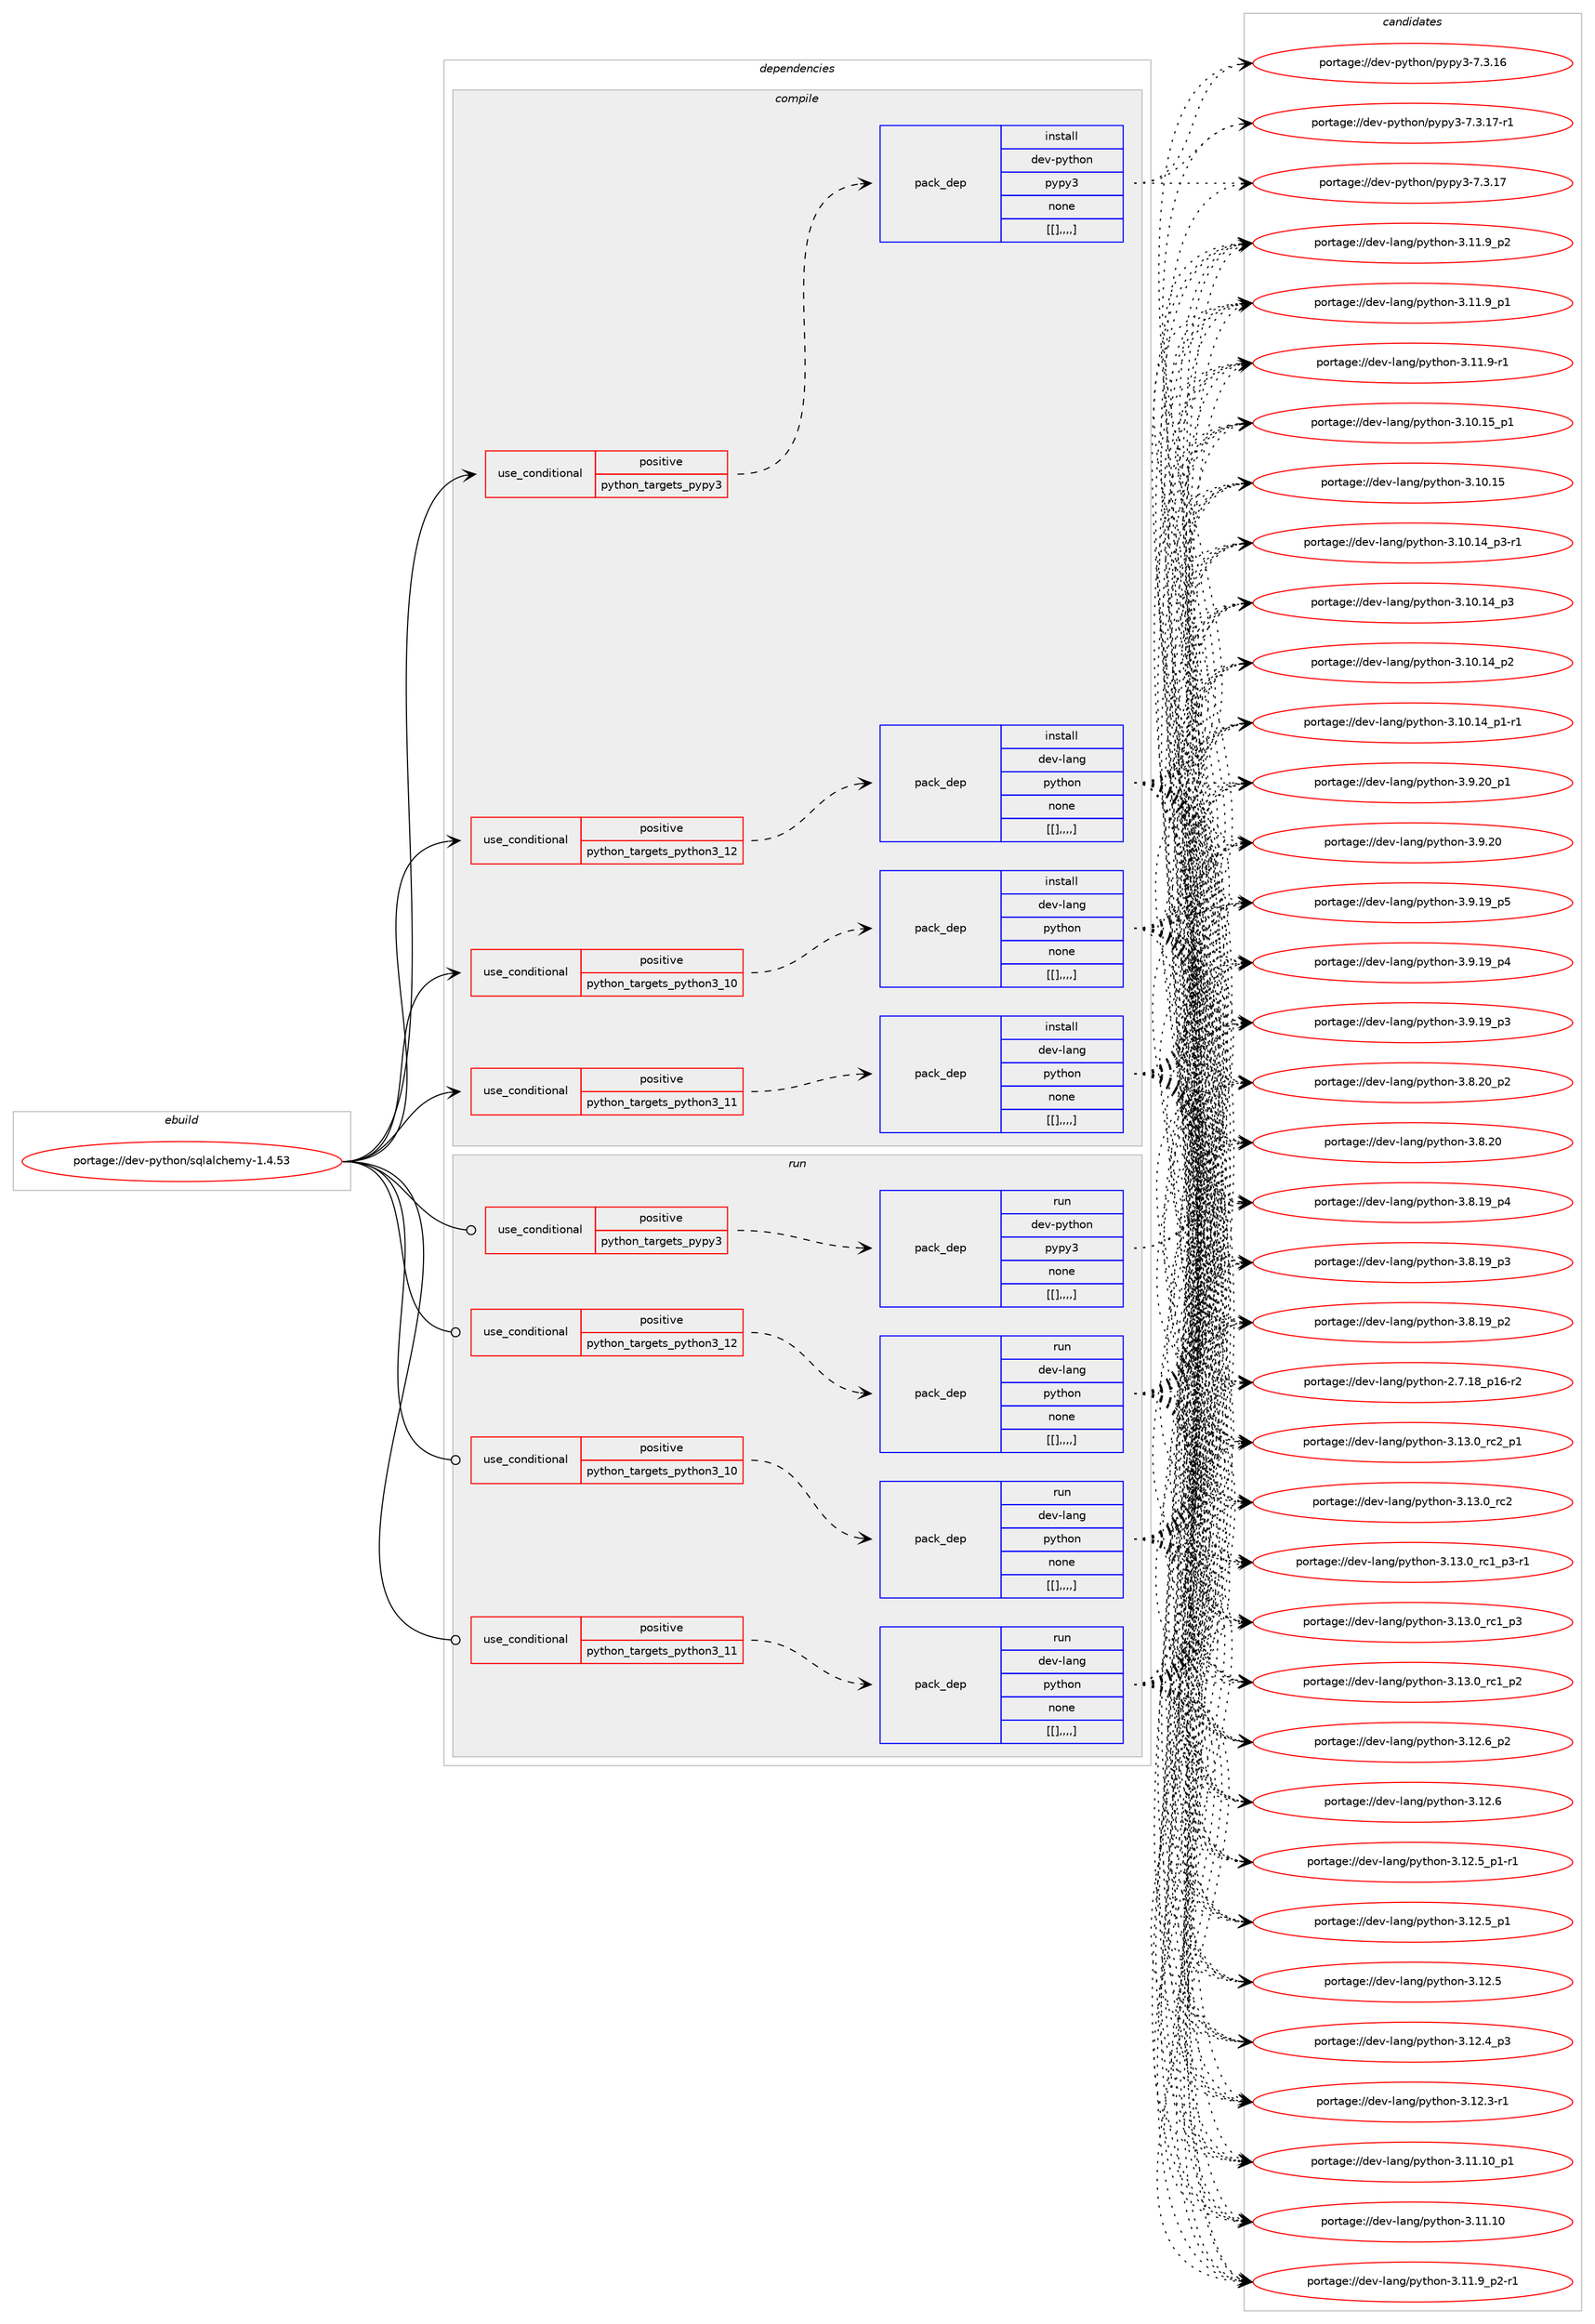 digraph prolog {

# *************
# Graph options
# *************

newrank=true;
concentrate=true;
compound=true;
graph [rankdir=LR,fontname=Helvetica,fontsize=10,ranksep=1.5];#, ranksep=2.5, nodesep=0.2];
edge  [arrowhead=vee];
node  [fontname=Helvetica,fontsize=10];

# **********
# The ebuild
# **********

subgraph cluster_leftcol {
color=gray;
label=<<i>ebuild</i>>;
id [label="portage://dev-python/sqlalchemy-1.4.53", color=red, width=4, href="../dev-python/sqlalchemy-1.4.53.svg"];
}

# ****************
# The dependencies
# ****************

subgraph cluster_midcol {
color=gray;
label=<<i>dependencies</i>>;
subgraph cluster_compile {
fillcolor="#eeeeee";
style=filled;
label=<<i>compile</i>>;
subgraph cond41775 {
dependency167919 [label=<<TABLE BORDER="0" CELLBORDER="1" CELLSPACING="0" CELLPADDING="4"><TR><TD ROWSPAN="3" CELLPADDING="10">use_conditional</TD></TR><TR><TD>positive</TD></TR><TR><TD>python_targets_pypy3</TD></TR></TABLE>>, shape=none, color=red];
subgraph pack124886 {
dependency167920 [label=<<TABLE BORDER="0" CELLBORDER="1" CELLSPACING="0" CELLPADDING="4" WIDTH="220"><TR><TD ROWSPAN="6" CELLPADDING="30">pack_dep</TD></TR><TR><TD WIDTH="110">install</TD></TR><TR><TD>dev-python</TD></TR><TR><TD>pypy3</TD></TR><TR><TD>none</TD></TR><TR><TD>[[],,,,]</TD></TR></TABLE>>, shape=none, color=blue];
}
dependency167919:e -> dependency167920:w [weight=20,style="dashed",arrowhead="vee"];
}
id:e -> dependency167919:w [weight=20,style="solid",arrowhead="vee"];
subgraph cond41776 {
dependency167921 [label=<<TABLE BORDER="0" CELLBORDER="1" CELLSPACING="0" CELLPADDING="4"><TR><TD ROWSPAN="3" CELLPADDING="10">use_conditional</TD></TR><TR><TD>positive</TD></TR><TR><TD>python_targets_python3_10</TD></TR></TABLE>>, shape=none, color=red];
subgraph pack124887 {
dependency167922 [label=<<TABLE BORDER="0" CELLBORDER="1" CELLSPACING="0" CELLPADDING="4" WIDTH="220"><TR><TD ROWSPAN="6" CELLPADDING="30">pack_dep</TD></TR><TR><TD WIDTH="110">install</TD></TR><TR><TD>dev-lang</TD></TR><TR><TD>python</TD></TR><TR><TD>none</TD></TR><TR><TD>[[],,,,]</TD></TR></TABLE>>, shape=none, color=blue];
}
dependency167921:e -> dependency167922:w [weight=20,style="dashed",arrowhead="vee"];
}
id:e -> dependency167921:w [weight=20,style="solid",arrowhead="vee"];
subgraph cond41777 {
dependency167923 [label=<<TABLE BORDER="0" CELLBORDER="1" CELLSPACING="0" CELLPADDING="4"><TR><TD ROWSPAN="3" CELLPADDING="10">use_conditional</TD></TR><TR><TD>positive</TD></TR><TR><TD>python_targets_python3_11</TD></TR></TABLE>>, shape=none, color=red];
subgraph pack124888 {
dependency167924 [label=<<TABLE BORDER="0" CELLBORDER="1" CELLSPACING="0" CELLPADDING="4" WIDTH="220"><TR><TD ROWSPAN="6" CELLPADDING="30">pack_dep</TD></TR><TR><TD WIDTH="110">install</TD></TR><TR><TD>dev-lang</TD></TR><TR><TD>python</TD></TR><TR><TD>none</TD></TR><TR><TD>[[],,,,]</TD></TR></TABLE>>, shape=none, color=blue];
}
dependency167923:e -> dependency167924:w [weight=20,style="dashed",arrowhead="vee"];
}
id:e -> dependency167923:w [weight=20,style="solid",arrowhead="vee"];
subgraph cond41778 {
dependency167925 [label=<<TABLE BORDER="0" CELLBORDER="1" CELLSPACING="0" CELLPADDING="4"><TR><TD ROWSPAN="3" CELLPADDING="10">use_conditional</TD></TR><TR><TD>positive</TD></TR><TR><TD>python_targets_python3_12</TD></TR></TABLE>>, shape=none, color=red];
subgraph pack124889 {
dependency167926 [label=<<TABLE BORDER="0" CELLBORDER="1" CELLSPACING="0" CELLPADDING="4" WIDTH="220"><TR><TD ROWSPAN="6" CELLPADDING="30">pack_dep</TD></TR><TR><TD WIDTH="110">install</TD></TR><TR><TD>dev-lang</TD></TR><TR><TD>python</TD></TR><TR><TD>none</TD></TR><TR><TD>[[],,,,]</TD></TR></TABLE>>, shape=none, color=blue];
}
dependency167925:e -> dependency167926:w [weight=20,style="dashed",arrowhead="vee"];
}
id:e -> dependency167925:w [weight=20,style="solid",arrowhead="vee"];
}
subgraph cluster_compileandrun {
fillcolor="#eeeeee";
style=filled;
label=<<i>compile and run</i>>;
}
subgraph cluster_run {
fillcolor="#eeeeee";
style=filled;
label=<<i>run</i>>;
subgraph cond41779 {
dependency167927 [label=<<TABLE BORDER="0" CELLBORDER="1" CELLSPACING="0" CELLPADDING="4"><TR><TD ROWSPAN="3" CELLPADDING="10">use_conditional</TD></TR><TR><TD>positive</TD></TR><TR><TD>python_targets_pypy3</TD></TR></TABLE>>, shape=none, color=red];
subgraph pack124890 {
dependency167928 [label=<<TABLE BORDER="0" CELLBORDER="1" CELLSPACING="0" CELLPADDING="4" WIDTH="220"><TR><TD ROWSPAN="6" CELLPADDING="30">pack_dep</TD></TR><TR><TD WIDTH="110">run</TD></TR><TR><TD>dev-python</TD></TR><TR><TD>pypy3</TD></TR><TR><TD>none</TD></TR><TR><TD>[[],,,,]</TD></TR></TABLE>>, shape=none, color=blue];
}
dependency167927:e -> dependency167928:w [weight=20,style="dashed",arrowhead="vee"];
}
id:e -> dependency167927:w [weight=20,style="solid",arrowhead="odot"];
subgraph cond41780 {
dependency167929 [label=<<TABLE BORDER="0" CELLBORDER="1" CELLSPACING="0" CELLPADDING="4"><TR><TD ROWSPAN="3" CELLPADDING="10">use_conditional</TD></TR><TR><TD>positive</TD></TR><TR><TD>python_targets_python3_10</TD></TR></TABLE>>, shape=none, color=red];
subgraph pack124891 {
dependency167930 [label=<<TABLE BORDER="0" CELLBORDER="1" CELLSPACING="0" CELLPADDING="4" WIDTH="220"><TR><TD ROWSPAN="6" CELLPADDING="30">pack_dep</TD></TR><TR><TD WIDTH="110">run</TD></TR><TR><TD>dev-lang</TD></TR><TR><TD>python</TD></TR><TR><TD>none</TD></TR><TR><TD>[[],,,,]</TD></TR></TABLE>>, shape=none, color=blue];
}
dependency167929:e -> dependency167930:w [weight=20,style="dashed",arrowhead="vee"];
}
id:e -> dependency167929:w [weight=20,style="solid",arrowhead="odot"];
subgraph cond41781 {
dependency167931 [label=<<TABLE BORDER="0" CELLBORDER="1" CELLSPACING="0" CELLPADDING="4"><TR><TD ROWSPAN="3" CELLPADDING="10">use_conditional</TD></TR><TR><TD>positive</TD></TR><TR><TD>python_targets_python3_11</TD></TR></TABLE>>, shape=none, color=red];
subgraph pack124892 {
dependency167932 [label=<<TABLE BORDER="0" CELLBORDER="1" CELLSPACING="0" CELLPADDING="4" WIDTH="220"><TR><TD ROWSPAN="6" CELLPADDING="30">pack_dep</TD></TR><TR><TD WIDTH="110">run</TD></TR><TR><TD>dev-lang</TD></TR><TR><TD>python</TD></TR><TR><TD>none</TD></TR><TR><TD>[[],,,,]</TD></TR></TABLE>>, shape=none, color=blue];
}
dependency167931:e -> dependency167932:w [weight=20,style="dashed",arrowhead="vee"];
}
id:e -> dependency167931:w [weight=20,style="solid",arrowhead="odot"];
subgraph cond41782 {
dependency167933 [label=<<TABLE BORDER="0" CELLBORDER="1" CELLSPACING="0" CELLPADDING="4"><TR><TD ROWSPAN="3" CELLPADDING="10">use_conditional</TD></TR><TR><TD>positive</TD></TR><TR><TD>python_targets_python3_12</TD></TR></TABLE>>, shape=none, color=red];
subgraph pack124893 {
dependency167934 [label=<<TABLE BORDER="0" CELLBORDER="1" CELLSPACING="0" CELLPADDING="4" WIDTH="220"><TR><TD ROWSPAN="6" CELLPADDING="30">pack_dep</TD></TR><TR><TD WIDTH="110">run</TD></TR><TR><TD>dev-lang</TD></TR><TR><TD>python</TD></TR><TR><TD>none</TD></TR><TR><TD>[[],,,,]</TD></TR></TABLE>>, shape=none, color=blue];
}
dependency167933:e -> dependency167934:w [weight=20,style="dashed",arrowhead="vee"];
}
id:e -> dependency167933:w [weight=20,style="solid",arrowhead="odot"];
}
}

# **************
# The candidates
# **************

subgraph cluster_choices {
rank=same;
color=gray;
label=<<i>candidates</i>>;

subgraph choice124886 {
color=black;
nodesep=1;
choice100101118451121211161041111104711212111212151455546514649554511449 [label="portage://dev-python/pypy3-7.3.17-r1", color=red, width=4,href="../dev-python/pypy3-7.3.17-r1.svg"];
choice10010111845112121116104111110471121211121215145554651464955 [label="portage://dev-python/pypy3-7.3.17", color=red, width=4,href="../dev-python/pypy3-7.3.17.svg"];
choice10010111845112121116104111110471121211121215145554651464954 [label="portage://dev-python/pypy3-7.3.16", color=red, width=4,href="../dev-python/pypy3-7.3.16.svg"];
dependency167920:e -> choice100101118451121211161041111104711212111212151455546514649554511449:w [style=dotted,weight="100"];
dependency167920:e -> choice10010111845112121116104111110471121211121215145554651464955:w [style=dotted,weight="100"];
dependency167920:e -> choice10010111845112121116104111110471121211121215145554651464954:w [style=dotted,weight="100"];
}
subgraph choice124887 {
color=black;
nodesep=1;
choice100101118451089711010347112121116104111110455146495146489511499509511249 [label="portage://dev-lang/python-3.13.0_rc2_p1", color=red, width=4,href="../dev-lang/python-3.13.0_rc2_p1.svg"];
choice10010111845108971101034711212111610411111045514649514648951149950 [label="portage://dev-lang/python-3.13.0_rc2", color=red, width=4,href="../dev-lang/python-3.13.0_rc2.svg"];
choice1001011184510897110103471121211161041111104551464951464895114994995112514511449 [label="portage://dev-lang/python-3.13.0_rc1_p3-r1", color=red, width=4,href="../dev-lang/python-3.13.0_rc1_p3-r1.svg"];
choice100101118451089711010347112121116104111110455146495146489511499499511251 [label="portage://dev-lang/python-3.13.0_rc1_p3", color=red, width=4,href="../dev-lang/python-3.13.0_rc1_p3.svg"];
choice100101118451089711010347112121116104111110455146495146489511499499511250 [label="portage://dev-lang/python-3.13.0_rc1_p2", color=red, width=4,href="../dev-lang/python-3.13.0_rc1_p2.svg"];
choice100101118451089711010347112121116104111110455146495046549511250 [label="portage://dev-lang/python-3.12.6_p2", color=red, width=4,href="../dev-lang/python-3.12.6_p2.svg"];
choice10010111845108971101034711212111610411111045514649504654 [label="portage://dev-lang/python-3.12.6", color=red, width=4,href="../dev-lang/python-3.12.6.svg"];
choice1001011184510897110103471121211161041111104551464950465395112494511449 [label="portage://dev-lang/python-3.12.5_p1-r1", color=red, width=4,href="../dev-lang/python-3.12.5_p1-r1.svg"];
choice100101118451089711010347112121116104111110455146495046539511249 [label="portage://dev-lang/python-3.12.5_p1", color=red, width=4,href="../dev-lang/python-3.12.5_p1.svg"];
choice10010111845108971101034711212111610411111045514649504653 [label="portage://dev-lang/python-3.12.5", color=red, width=4,href="../dev-lang/python-3.12.5.svg"];
choice100101118451089711010347112121116104111110455146495046529511251 [label="portage://dev-lang/python-3.12.4_p3", color=red, width=4,href="../dev-lang/python-3.12.4_p3.svg"];
choice100101118451089711010347112121116104111110455146495046514511449 [label="portage://dev-lang/python-3.12.3-r1", color=red, width=4,href="../dev-lang/python-3.12.3-r1.svg"];
choice10010111845108971101034711212111610411111045514649494649489511249 [label="portage://dev-lang/python-3.11.10_p1", color=red, width=4,href="../dev-lang/python-3.11.10_p1.svg"];
choice1001011184510897110103471121211161041111104551464949464948 [label="portage://dev-lang/python-3.11.10", color=red, width=4,href="../dev-lang/python-3.11.10.svg"];
choice1001011184510897110103471121211161041111104551464949465795112504511449 [label="portage://dev-lang/python-3.11.9_p2-r1", color=red, width=4,href="../dev-lang/python-3.11.9_p2-r1.svg"];
choice100101118451089711010347112121116104111110455146494946579511250 [label="portage://dev-lang/python-3.11.9_p2", color=red, width=4,href="../dev-lang/python-3.11.9_p2.svg"];
choice100101118451089711010347112121116104111110455146494946579511249 [label="portage://dev-lang/python-3.11.9_p1", color=red, width=4,href="../dev-lang/python-3.11.9_p1.svg"];
choice100101118451089711010347112121116104111110455146494946574511449 [label="portage://dev-lang/python-3.11.9-r1", color=red, width=4,href="../dev-lang/python-3.11.9-r1.svg"];
choice10010111845108971101034711212111610411111045514649484649539511249 [label="portage://dev-lang/python-3.10.15_p1", color=red, width=4,href="../dev-lang/python-3.10.15_p1.svg"];
choice1001011184510897110103471121211161041111104551464948464953 [label="portage://dev-lang/python-3.10.15", color=red, width=4,href="../dev-lang/python-3.10.15.svg"];
choice100101118451089711010347112121116104111110455146494846495295112514511449 [label="portage://dev-lang/python-3.10.14_p3-r1", color=red, width=4,href="../dev-lang/python-3.10.14_p3-r1.svg"];
choice10010111845108971101034711212111610411111045514649484649529511251 [label="portage://dev-lang/python-3.10.14_p3", color=red, width=4,href="../dev-lang/python-3.10.14_p3.svg"];
choice10010111845108971101034711212111610411111045514649484649529511250 [label="portage://dev-lang/python-3.10.14_p2", color=red, width=4,href="../dev-lang/python-3.10.14_p2.svg"];
choice100101118451089711010347112121116104111110455146494846495295112494511449 [label="portage://dev-lang/python-3.10.14_p1-r1", color=red, width=4,href="../dev-lang/python-3.10.14_p1-r1.svg"];
choice100101118451089711010347112121116104111110455146574650489511249 [label="portage://dev-lang/python-3.9.20_p1", color=red, width=4,href="../dev-lang/python-3.9.20_p1.svg"];
choice10010111845108971101034711212111610411111045514657465048 [label="portage://dev-lang/python-3.9.20", color=red, width=4,href="../dev-lang/python-3.9.20.svg"];
choice100101118451089711010347112121116104111110455146574649579511253 [label="portage://dev-lang/python-3.9.19_p5", color=red, width=4,href="../dev-lang/python-3.9.19_p5.svg"];
choice100101118451089711010347112121116104111110455146574649579511252 [label="portage://dev-lang/python-3.9.19_p4", color=red, width=4,href="../dev-lang/python-3.9.19_p4.svg"];
choice100101118451089711010347112121116104111110455146574649579511251 [label="portage://dev-lang/python-3.9.19_p3", color=red, width=4,href="../dev-lang/python-3.9.19_p3.svg"];
choice100101118451089711010347112121116104111110455146564650489511250 [label="portage://dev-lang/python-3.8.20_p2", color=red, width=4,href="../dev-lang/python-3.8.20_p2.svg"];
choice10010111845108971101034711212111610411111045514656465048 [label="portage://dev-lang/python-3.8.20", color=red, width=4,href="../dev-lang/python-3.8.20.svg"];
choice100101118451089711010347112121116104111110455146564649579511252 [label="portage://dev-lang/python-3.8.19_p4", color=red, width=4,href="../dev-lang/python-3.8.19_p4.svg"];
choice100101118451089711010347112121116104111110455146564649579511251 [label="portage://dev-lang/python-3.8.19_p3", color=red, width=4,href="../dev-lang/python-3.8.19_p3.svg"];
choice100101118451089711010347112121116104111110455146564649579511250 [label="portage://dev-lang/python-3.8.19_p2", color=red, width=4,href="../dev-lang/python-3.8.19_p2.svg"];
choice100101118451089711010347112121116104111110455046554649569511249544511450 [label="portage://dev-lang/python-2.7.18_p16-r2", color=red, width=4,href="../dev-lang/python-2.7.18_p16-r2.svg"];
dependency167922:e -> choice100101118451089711010347112121116104111110455146495146489511499509511249:w [style=dotted,weight="100"];
dependency167922:e -> choice10010111845108971101034711212111610411111045514649514648951149950:w [style=dotted,weight="100"];
dependency167922:e -> choice1001011184510897110103471121211161041111104551464951464895114994995112514511449:w [style=dotted,weight="100"];
dependency167922:e -> choice100101118451089711010347112121116104111110455146495146489511499499511251:w [style=dotted,weight="100"];
dependency167922:e -> choice100101118451089711010347112121116104111110455146495146489511499499511250:w [style=dotted,weight="100"];
dependency167922:e -> choice100101118451089711010347112121116104111110455146495046549511250:w [style=dotted,weight="100"];
dependency167922:e -> choice10010111845108971101034711212111610411111045514649504654:w [style=dotted,weight="100"];
dependency167922:e -> choice1001011184510897110103471121211161041111104551464950465395112494511449:w [style=dotted,weight="100"];
dependency167922:e -> choice100101118451089711010347112121116104111110455146495046539511249:w [style=dotted,weight="100"];
dependency167922:e -> choice10010111845108971101034711212111610411111045514649504653:w [style=dotted,weight="100"];
dependency167922:e -> choice100101118451089711010347112121116104111110455146495046529511251:w [style=dotted,weight="100"];
dependency167922:e -> choice100101118451089711010347112121116104111110455146495046514511449:w [style=dotted,weight="100"];
dependency167922:e -> choice10010111845108971101034711212111610411111045514649494649489511249:w [style=dotted,weight="100"];
dependency167922:e -> choice1001011184510897110103471121211161041111104551464949464948:w [style=dotted,weight="100"];
dependency167922:e -> choice1001011184510897110103471121211161041111104551464949465795112504511449:w [style=dotted,weight="100"];
dependency167922:e -> choice100101118451089711010347112121116104111110455146494946579511250:w [style=dotted,weight="100"];
dependency167922:e -> choice100101118451089711010347112121116104111110455146494946579511249:w [style=dotted,weight="100"];
dependency167922:e -> choice100101118451089711010347112121116104111110455146494946574511449:w [style=dotted,weight="100"];
dependency167922:e -> choice10010111845108971101034711212111610411111045514649484649539511249:w [style=dotted,weight="100"];
dependency167922:e -> choice1001011184510897110103471121211161041111104551464948464953:w [style=dotted,weight="100"];
dependency167922:e -> choice100101118451089711010347112121116104111110455146494846495295112514511449:w [style=dotted,weight="100"];
dependency167922:e -> choice10010111845108971101034711212111610411111045514649484649529511251:w [style=dotted,weight="100"];
dependency167922:e -> choice10010111845108971101034711212111610411111045514649484649529511250:w [style=dotted,weight="100"];
dependency167922:e -> choice100101118451089711010347112121116104111110455146494846495295112494511449:w [style=dotted,weight="100"];
dependency167922:e -> choice100101118451089711010347112121116104111110455146574650489511249:w [style=dotted,weight="100"];
dependency167922:e -> choice10010111845108971101034711212111610411111045514657465048:w [style=dotted,weight="100"];
dependency167922:e -> choice100101118451089711010347112121116104111110455146574649579511253:w [style=dotted,weight="100"];
dependency167922:e -> choice100101118451089711010347112121116104111110455146574649579511252:w [style=dotted,weight="100"];
dependency167922:e -> choice100101118451089711010347112121116104111110455146574649579511251:w [style=dotted,weight="100"];
dependency167922:e -> choice100101118451089711010347112121116104111110455146564650489511250:w [style=dotted,weight="100"];
dependency167922:e -> choice10010111845108971101034711212111610411111045514656465048:w [style=dotted,weight="100"];
dependency167922:e -> choice100101118451089711010347112121116104111110455146564649579511252:w [style=dotted,weight="100"];
dependency167922:e -> choice100101118451089711010347112121116104111110455146564649579511251:w [style=dotted,weight="100"];
dependency167922:e -> choice100101118451089711010347112121116104111110455146564649579511250:w [style=dotted,weight="100"];
dependency167922:e -> choice100101118451089711010347112121116104111110455046554649569511249544511450:w [style=dotted,weight="100"];
}
subgraph choice124888 {
color=black;
nodesep=1;
choice100101118451089711010347112121116104111110455146495146489511499509511249 [label="portage://dev-lang/python-3.13.0_rc2_p1", color=red, width=4,href="../dev-lang/python-3.13.0_rc2_p1.svg"];
choice10010111845108971101034711212111610411111045514649514648951149950 [label="portage://dev-lang/python-3.13.0_rc2", color=red, width=4,href="../dev-lang/python-3.13.0_rc2.svg"];
choice1001011184510897110103471121211161041111104551464951464895114994995112514511449 [label="portage://dev-lang/python-3.13.0_rc1_p3-r1", color=red, width=4,href="../dev-lang/python-3.13.0_rc1_p3-r1.svg"];
choice100101118451089711010347112121116104111110455146495146489511499499511251 [label="portage://dev-lang/python-3.13.0_rc1_p3", color=red, width=4,href="../dev-lang/python-3.13.0_rc1_p3.svg"];
choice100101118451089711010347112121116104111110455146495146489511499499511250 [label="portage://dev-lang/python-3.13.0_rc1_p2", color=red, width=4,href="../dev-lang/python-3.13.0_rc1_p2.svg"];
choice100101118451089711010347112121116104111110455146495046549511250 [label="portage://dev-lang/python-3.12.6_p2", color=red, width=4,href="../dev-lang/python-3.12.6_p2.svg"];
choice10010111845108971101034711212111610411111045514649504654 [label="portage://dev-lang/python-3.12.6", color=red, width=4,href="../dev-lang/python-3.12.6.svg"];
choice1001011184510897110103471121211161041111104551464950465395112494511449 [label="portage://dev-lang/python-3.12.5_p1-r1", color=red, width=4,href="../dev-lang/python-3.12.5_p1-r1.svg"];
choice100101118451089711010347112121116104111110455146495046539511249 [label="portage://dev-lang/python-3.12.5_p1", color=red, width=4,href="../dev-lang/python-3.12.5_p1.svg"];
choice10010111845108971101034711212111610411111045514649504653 [label="portage://dev-lang/python-3.12.5", color=red, width=4,href="../dev-lang/python-3.12.5.svg"];
choice100101118451089711010347112121116104111110455146495046529511251 [label="portage://dev-lang/python-3.12.4_p3", color=red, width=4,href="../dev-lang/python-3.12.4_p3.svg"];
choice100101118451089711010347112121116104111110455146495046514511449 [label="portage://dev-lang/python-3.12.3-r1", color=red, width=4,href="../dev-lang/python-3.12.3-r1.svg"];
choice10010111845108971101034711212111610411111045514649494649489511249 [label="portage://dev-lang/python-3.11.10_p1", color=red, width=4,href="../dev-lang/python-3.11.10_p1.svg"];
choice1001011184510897110103471121211161041111104551464949464948 [label="portage://dev-lang/python-3.11.10", color=red, width=4,href="../dev-lang/python-3.11.10.svg"];
choice1001011184510897110103471121211161041111104551464949465795112504511449 [label="portage://dev-lang/python-3.11.9_p2-r1", color=red, width=4,href="../dev-lang/python-3.11.9_p2-r1.svg"];
choice100101118451089711010347112121116104111110455146494946579511250 [label="portage://dev-lang/python-3.11.9_p2", color=red, width=4,href="../dev-lang/python-3.11.9_p2.svg"];
choice100101118451089711010347112121116104111110455146494946579511249 [label="portage://dev-lang/python-3.11.9_p1", color=red, width=4,href="../dev-lang/python-3.11.9_p1.svg"];
choice100101118451089711010347112121116104111110455146494946574511449 [label="portage://dev-lang/python-3.11.9-r1", color=red, width=4,href="../dev-lang/python-3.11.9-r1.svg"];
choice10010111845108971101034711212111610411111045514649484649539511249 [label="portage://dev-lang/python-3.10.15_p1", color=red, width=4,href="../dev-lang/python-3.10.15_p1.svg"];
choice1001011184510897110103471121211161041111104551464948464953 [label="portage://dev-lang/python-3.10.15", color=red, width=4,href="../dev-lang/python-3.10.15.svg"];
choice100101118451089711010347112121116104111110455146494846495295112514511449 [label="portage://dev-lang/python-3.10.14_p3-r1", color=red, width=4,href="../dev-lang/python-3.10.14_p3-r1.svg"];
choice10010111845108971101034711212111610411111045514649484649529511251 [label="portage://dev-lang/python-3.10.14_p3", color=red, width=4,href="../dev-lang/python-3.10.14_p3.svg"];
choice10010111845108971101034711212111610411111045514649484649529511250 [label="portage://dev-lang/python-3.10.14_p2", color=red, width=4,href="../dev-lang/python-3.10.14_p2.svg"];
choice100101118451089711010347112121116104111110455146494846495295112494511449 [label="portage://dev-lang/python-3.10.14_p1-r1", color=red, width=4,href="../dev-lang/python-3.10.14_p1-r1.svg"];
choice100101118451089711010347112121116104111110455146574650489511249 [label="portage://dev-lang/python-3.9.20_p1", color=red, width=4,href="../dev-lang/python-3.9.20_p1.svg"];
choice10010111845108971101034711212111610411111045514657465048 [label="portage://dev-lang/python-3.9.20", color=red, width=4,href="../dev-lang/python-3.9.20.svg"];
choice100101118451089711010347112121116104111110455146574649579511253 [label="portage://dev-lang/python-3.9.19_p5", color=red, width=4,href="../dev-lang/python-3.9.19_p5.svg"];
choice100101118451089711010347112121116104111110455146574649579511252 [label="portage://dev-lang/python-3.9.19_p4", color=red, width=4,href="../dev-lang/python-3.9.19_p4.svg"];
choice100101118451089711010347112121116104111110455146574649579511251 [label="portage://dev-lang/python-3.9.19_p3", color=red, width=4,href="../dev-lang/python-3.9.19_p3.svg"];
choice100101118451089711010347112121116104111110455146564650489511250 [label="portage://dev-lang/python-3.8.20_p2", color=red, width=4,href="../dev-lang/python-3.8.20_p2.svg"];
choice10010111845108971101034711212111610411111045514656465048 [label="portage://dev-lang/python-3.8.20", color=red, width=4,href="../dev-lang/python-3.8.20.svg"];
choice100101118451089711010347112121116104111110455146564649579511252 [label="portage://dev-lang/python-3.8.19_p4", color=red, width=4,href="../dev-lang/python-3.8.19_p4.svg"];
choice100101118451089711010347112121116104111110455146564649579511251 [label="portage://dev-lang/python-3.8.19_p3", color=red, width=4,href="../dev-lang/python-3.8.19_p3.svg"];
choice100101118451089711010347112121116104111110455146564649579511250 [label="portage://dev-lang/python-3.8.19_p2", color=red, width=4,href="../dev-lang/python-3.8.19_p2.svg"];
choice100101118451089711010347112121116104111110455046554649569511249544511450 [label="portage://dev-lang/python-2.7.18_p16-r2", color=red, width=4,href="../dev-lang/python-2.7.18_p16-r2.svg"];
dependency167924:e -> choice100101118451089711010347112121116104111110455146495146489511499509511249:w [style=dotted,weight="100"];
dependency167924:e -> choice10010111845108971101034711212111610411111045514649514648951149950:w [style=dotted,weight="100"];
dependency167924:e -> choice1001011184510897110103471121211161041111104551464951464895114994995112514511449:w [style=dotted,weight="100"];
dependency167924:e -> choice100101118451089711010347112121116104111110455146495146489511499499511251:w [style=dotted,weight="100"];
dependency167924:e -> choice100101118451089711010347112121116104111110455146495146489511499499511250:w [style=dotted,weight="100"];
dependency167924:e -> choice100101118451089711010347112121116104111110455146495046549511250:w [style=dotted,weight="100"];
dependency167924:e -> choice10010111845108971101034711212111610411111045514649504654:w [style=dotted,weight="100"];
dependency167924:e -> choice1001011184510897110103471121211161041111104551464950465395112494511449:w [style=dotted,weight="100"];
dependency167924:e -> choice100101118451089711010347112121116104111110455146495046539511249:w [style=dotted,weight="100"];
dependency167924:e -> choice10010111845108971101034711212111610411111045514649504653:w [style=dotted,weight="100"];
dependency167924:e -> choice100101118451089711010347112121116104111110455146495046529511251:w [style=dotted,weight="100"];
dependency167924:e -> choice100101118451089711010347112121116104111110455146495046514511449:w [style=dotted,weight="100"];
dependency167924:e -> choice10010111845108971101034711212111610411111045514649494649489511249:w [style=dotted,weight="100"];
dependency167924:e -> choice1001011184510897110103471121211161041111104551464949464948:w [style=dotted,weight="100"];
dependency167924:e -> choice1001011184510897110103471121211161041111104551464949465795112504511449:w [style=dotted,weight="100"];
dependency167924:e -> choice100101118451089711010347112121116104111110455146494946579511250:w [style=dotted,weight="100"];
dependency167924:e -> choice100101118451089711010347112121116104111110455146494946579511249:w [style=dotted,weight="100"];
dependency167924:e -> choice100101118451089711010347112121116104111110455146494946574511449:w [style=dotted,weight="100"];
dependency167924:e -> choice10010111845108971101034711212111610411111045514649484649539511249:w [style=dotted,weight="100"];
dependency167924:e -> choice1001011184510897110103471121211161041111104551464948464953:w [style=dotted,weight="100"];
dependency167924:e -> choice100101118451089711010347112121116104111110455146494846495295112514511449:w [style=dotted,weight="100"];
dependency167924:e -> choice10010111845108971101034711212111610411111045514649484649529511251:w [style=dotted,weight="100"];
dependency167924:e -> choice10010111845108971101034711212111610411111045514649484649529511250:w [style=dotted,weight="100"];
dependency167924:e -> choice100101118451089711010347112121116104111110455146494846495295112494511449:w [style=dotted,weight="100"];
dependency167924:e -> choice100101118451089711010347112121116104111110455146574650489511249:w [style=dotted,weight="100"];
dependency167924:e -> choice10010111845108971101034711212111610411111045514657465048:w [style=dotted,weight="100"];
dependency167924:e -> choice100101118451089711010347112121116104111110455146574649579511253:w [style=dotted,weight="100"];
dependency167924:e -> choice100101118451089711010347112121116104111110455146574649579511252:w [style=dotted,weight="100"];
dependency167924:e -> choice100101118451089711010347112121116104111110455146574649579511251:w [style=dotted,weight="100"];
dependency167924:e -> choice100101118451089711010347112121116104111110455146564650489511250:w [style=dotted,weight="100"];
dependency167924:e -> choice10010111845108971101034711212111610411111045514656465048:w [style=dotted,weight="100"];
dependency167924:e -> choice100101118451089711010347112121116104111110455146564649579511252:w [style=dotted,weight="100"];
dependency167924:e -> choice100101118451089711010347112121116104111110455146564649579511251:w [style=dotted,weight="100"];
dependency167924:e -> choice100101118451089711010347112121116104111110455146564649579511250:w [style=dotted,weight="100"];
dependency167924:e -> choice100101118451089711010347112121116104111110455046554649569511249544511450:w [style=dotted,weight="100"];
}
subgraph choice124889 {
color=black;
nodesep=1;
choice100101118451089711010347112121116104111110455146495146489511499509511249 [label="portage://dev-lang/python-3.13.0_rc2_p1", color=red, width=4,href="../dev-lang/python-3.13.0_rc2_p1.svg"];
choice10010111845108971101034711212111610411111045514649514648951149950 [label="portage://dev-lang/python-3.13.0_rc2", color=red, width=4,href="../dev-lang/python-3.13.0_rc2.svg"];
choice1001011184510897110103471121211161041111104551464951464895114994995112514511449 [label="portage://dev-lang/python-3.13.0_rc1_p3-r1", color=red, width=4,href="../dev-lang/python-3.13.0_rc1_p3-r1.svg"];
choice100101118451089711010347112121116104111110455146495146489511499499511251 [label="portage://dev-lang/python-3.13.0_rc1_p3", color=red, width=4,href="../dev-lang/python-3.13.0_rc1_p3.svg"];
choice100101118451089711010347112121116104111110455146495146489511499499511250 [label="portage://dev-lang/python-3.13.0_rc1_p2", color=red, width=4,href="../dev-lang/python-3.13.0_rc1_p2.svg"];
choice100101118451089711010347112121116104111110455146495046549511250 [label="portage://dev-lang/python-3.12.6_p2", color=red, width=4,href="../dev-lang/python-3.12.6_p2.svg"];
choice10010111845108971101034711212111610411111045514649504654 [label="portage://dev-lang/python-3.12.6", color=red, width=4,href="../dev-lang/python-3.12.6.svg"];
choice1001011184510897110103471121211161041111104551464950465395112494511449 [label="portage://dev-lang/python-3.12.5_p1-r1", color=red, width=4,href="../dev-lang/python-3.12.5_p1-r1.svg"];
choice100101118451089711010347112121116104111110455146495046539511249 [label="portage://dev-lang/python-3.12.5_p1", color=red, width=4,href="../dev-lang/python-3.12.5_p1.svg"];
choice10010111845108971101034711212111610411111045514649504653 [label="portage://dev-lang/python-3.12.5", color=red, width=4,href="../dev-lang/python-3.12.5.svg"];
choice100101118451089711010347112121116104111110455146495046529511251 [label="portage://dev-lang/python-3.12.4_p3", color=red, width=4,href="../dev-lang/python-3.12.4_p3.svg"];
choice100101118451089711010347112121116104111110455146495046514511449 [label="portage://dev-lang/python-3.12.3-r1", color=red, width=4,href="../dev-lang/python-3.12.3-r1.svg"];
choice10010111845108971101034711212111610411111045514649494649489511249 [label="portage://dev-lang/python-3.11.10_p1", color=red, width=4,href="../dev-lang/python-3.11.10_p1.svg"];
choice1001011184510897110103471121211161041111104551464949464948 [label="portage://dev-lang/python-3.11.10", color=red, width=4,href="../dev-lang/python-3.11.10.svg"];
choice1001011184510897110103471121211161041111104551464949465795112504511449 [label="portage://dev-lang/python-3.11.9_p2-r1", color=red, width=4,href="../dev-lang/python-3.11.9_p2-r1.svg"];
choice100101118451089711010347112121116104111110455146494946579511250 [label="portage://dev-lang/python-3.11.9_p2", color=red, width=4,href="../dev-lang/python-3.11.9_p2.svg"];
choice100101118451089711010347112121116104111110455146494946579511249 [label="portage://dev-lang/python-3.11.9_p1", color=red, width=4,href="../dev-lang/python-3.11.9_p1.svg"];
choice100101118451089711010347112121116104111110455146494946574511449 [label="portage://dev-lang/python-3.11.9-r1", color=red, width=4,href="../dev-lang/python-3.11.9-r1.svg"];
choice10010111845108971101034711212111610411111045514649484649539511249 [label="portage://dev-lang/python-3.10.15_p1", color=red, width=4,href="../dev-lang/python-3.10.15_p1.svg"];
choice1001011184510897110103471121211161041111104551464948464953 [label="portage://dev-lang/python-3.10.15", color=red, width=4,href="../dev-lang/python-3.10.15.svg"];
choice100101118451089711010347112121116104111110455146494846495295112514511449 [label="portage://dev-lang/python-3.10.14_p3-r1", color=red, width=4,href="../dev-lang/python-3.10.14_p3-r1.svg"];
choice10010111845108971101034711212111610411111045514649484649529511251 [label="portage://dev-lang/python-3.10.14_p3", color=red, width=4,href="../dev-lang/python-3.10.14_p3.svg"];
choice10010111845108971101034711212111610411111045514649484649529511250 [label="portage://dev-lang/python-3.10.14_p2", color=red, width=4,href="../dev-lang/python-3.10.14_p2.svg"];
choice100101118451089711010347112121116104111110455146494846495295112494511449 [label="portage://dev-lang/python-3.10.14_p1-r1", color=red, width=4,href="../dev-lang/python-3.10.14_p1-r1.svg"];
choice100101118451089711010347112121116104111110455146574650489511249 [label="portage://dev-lang/python-3.9.20_p1", color=red, width=4,href="../dev-lang/python-3.9.20_p1.svg"];
choice10010111845108971101034711212111610411111045514657465048 [label="portage://dev-lang/python-3.9.20", color=red, width=4,href="../dev-lang/python-3.9.20.svg"];
choice100101118451089711010347112121116104111110455146574649579511253 [label="portage://dev-lang/python-3.9.19_p5", color=red, width=4,href="../dev-lang/python-3.9.19_p5.svg"];
choice100101118451089711010347112121116104111110455146574649579511252 [label="portage://dev-lang/python-3.9.19_p4", color=red, width=4,href="../dev-lang/python-3.9.19_p4.svg"];
choice100101118451089711010347112121116104111110455146574649579511251 [label="portage://dev-lang/python-3.9.19_p3", color=red, width=4,href="../dev-lang/python-3.9.19_p3.svg"];
choice100101118451089711010347112121116104111110455146564650489511250 [label="portage://dev-lang/python-3.8.20_p2", color=red, width=4,href="../dev-lang/python-3.8.20_p2.svg"];
choice10010111845108971101034711212111610411111045514656465048 [label="portage://dev-lang/python-3.8.20", color=red, width=4,href="../dev-lang/python-3.8.20.svg"];
choice100101118451089711010347112121116104111110455146564649579511252 [label="portage://dev-lang/python-3.8.19_p4", color=red, width=4,href="../dev-lang/python-3.8.19_p4.svg"];
choice100101118451089711010347112121116104111110455146564649579511251 [label="portage://dev-lang/python-3.8.19_p3", color=red, width=4,href="../dev-lang/python-3.8.19_p3.svg"];
choice100101118451089711010347112121116104111110455146564649579511250 [label="portage://dev-lang/python-3.8.19_p2", color=red, width=4,href="../dev-lang/python-3.8.19_p2.svg"];
choice100101118451089711010347112121116104111110455046554649569511249544511450 [label="portage://dev-lang/python-2.7.18_p16-r2", color=red, width=4,href="../dev-lang/python-2.7.18_p16-r2.svg"];
dependency167926:e -> choice100101118451089711010347112121116104111110455146495146489511499509511249:w [style=dotted,weight="100"];
dependency167926:e -> choice10010111845108971101034711212111610411111045514649514648951149950:w [style=dotted,weight="100"];
dependency167926:e -> choice1001011184510897110103471121211161041111104551464951464895114994995112514511449:w [style=dotted,weight="100"];
dependency167926:e -> choice100101118451089711010347112121116104111110455146495146489511499499511251:w [style=dotted,weight="100"];
dependency167926:e -> choice100101118451089711010347112121116104111110455146495146489511499499511250:w [style=dotted,weight="100"];
dependency167926:e -> choice100101118451089711010347112121116104111110455146495046549511250:w [style=dotted,weight="100"];
dependency167926:e -> choice10010111845108971101034711212111610411111045514649504654:w [style=dotted,weight="100"];
dependency167926:e -> choice1001011184510897110103471121211161041111104551464950465395112494511449:w [style=dotted,weight="100"];
dependency167926:e -> choice100101118451089711010347112121116104111110455146495046539511249:w [style=dotted,weight="100"];
dependency167926:e -> choice10010111845108971101034711212111610411111045514649504653:w [style=dotted,weight="100"];
dependency167926:e -> choice100101118451089711010347112121116104111110455146495046529511251:w [style=dotted,weight="100"];
dependency167926:e -> choice100101118451089711010347112121116104111110455146495046514511449:w [style=dotted,weight="100"];
dependency167926:e -> choice10010111845108971101034711212111610411111045514649494649489511249:w [style=dotted,weight="100"];
dependency167926:e -> choice1001011184510897110103471121211161041111104551464949464948:w [style=dotted,weight="100"];
dependency167926:e -> choice1001011184510897110103471121211161041111104551464949465795112504511449:w [style=dotted,weight="100"];
dependency167926:e -> choice100101118451089711010347112121116104111110455146494946579511250:w [style=dotted,weight="100"];
dependency167926:e -> choice100101118451089711010347112121116104111110455146494946579511249:w [style=dotted,weight="100"];
dependency167926:e -> choice100101118451089711010347112121116104111110455146494946574511449:w [style=dotted,weight="100"];
dependency167926:e -> choice10010111845108971101034711212111610411111045514649484649539511249:w [style=dotted,weight="100"];
dependency167926:e -> choice1001011184510897110103471121211161041111104551464948464953:w [style=dotted,weight="100"];
dependency167926:e -> choice100101118451089711010347112121116104111110455146494846495295112514511449:w [style=dotted,weight="100"];
dependency167926:e -> choice10010111845108971101034711212111610411111045514649484649529511251:w [style=dotted,weight="100"];
dependency167926:e -> choice10010111845108971101034711212111610411111045514649484649529511250:w [style=dotted,weight="100"];
dependency167926:e -> choice100101118451089711010347112121116104111110455146494846495295112494511449:w [style=dotted,weight="100"];
dependency167926:e -> choice100101118451089711010347112121116104111110455146574650489511249:w [style=dotted,weight="100"];
dependency167926:e -> choice10010111845108971101034711212111610411111045514657465048:w [style=dotted,weight="100"];
dependency167926:e -> choice100101118451089711010347112121116104111110455146574649579511253:w [style=dotted,weight="100"];
dependency167926:e -> choice100101118451089711010347112121116104111110455146574649579511252:w [style=dotted,weight="100"];
dependency167926:e -> choice100101118451089711010347112121116104111110455146574649579511251:w [style=dotted,weight="100"];
dependency167926:e -> choice100101118451089711010347112121116104111110455146564650489511250:w [style=dotted,weight="100"];
dependency167926:e -> choice10010111845108971101034711212111610411111045514656465048:w [style=dotted,weight="100"];
dependency167926:e -> choice100101118451089711010347112121116104111110455146564649579511252:w [style=dotted,weight="100"];
dependency167926:e -> choice100101118451089711010347112121116104111110455146564649579511251:w [style=dotted,weight="100"];
dependency167926:e -> choice100101118451089711010347112121116104111110455146564649579511250:w [style=dotted,weight="100"];
dependency167926:e -> choice100101118451089711010347112121116104111110455046554649569511249544511450:w [style=dotted,weight="100"];
}
subgraph choice124890 {
color=black;
nodesep=1;
choice100101118451121211161041111104711212111212151455546514649554511449 [label="portage://dev-python/pypy3-7.3.17-r1", color=red, width=4,href="../dev-python/pypy3-7.3.17-r1.svg"];
choice10010111845112121116104111110471121211121215145554651464955 [label="portage://dev-python/pypy3-7.3.17", color=red, width=4,href="../dev-python/pypy3-7.3.17.svg"];
choice10010111845112121116104111110471121211121215145554651464954 [label="portage://dev-python/pypy3-7.3.16", color=red, width=4,href="../dev-python/pypy3-7.3.16.svg"];
dependency167928:e -> choice100101118451121211161041111104711212111212151455546514649554511449:w [style=dotted,weight="100"];
dependency167928:e -> choice10010111845112121116104111110471121211121215145554651464955:w [style=dotted,weight="100"];
dependency167928:e -> choice10010111845112121116104111110471121211121215145554651464954:w [style=dotted,weight="100"];
}
subgraph choice124891 {
color=black;
nodesep=1;
choice100101118451089711010347112121116104111110455146495146489511499509511249 [label="portage://dev-lang/python-3.13.0_rc2_p1", color=red, width=4,href="../dev-lang/python-3.13.0_rc2_p1.svg"];
choice10010111845108971101034711212111610411111045514649514648951149950 [label="portage://dev-lang/python-3.13.0_rc2", color=red, width=4,href="../dev-lang/python-3.13.0_rc2.svg"];
choice1001011184510897110103471121211161041111104551464951464895114994995112514511449 [label="portage://dev-lang/python-3.13.0_rc1_p3-r1", color=red, width=4,href="../dev-lang/python-3.13.0_rc1_p3-r1.svg"];
choice100101118451089711010347112121116104111110455146495146489511499499511251 [label="portage://dev-lang/python-3.13.0_rc1_p3", color=red, width=4,href="../dev-lang/python-3.13.0_rc1_p3.svg"];
choice100101118451089711010347112121116104111110455146495146489511499499511250 [label="portage://dev-lang/python-3.13.0_rc1_p2", color=red, width=4,href="../dev-lang/python-3.13.0_rc1_p2.svg"];
choice100101118451089711010347112121116104111110455146495046549511250 [label="portage://dev-lang/python-3.12.6_p2", color=red, width=4,href="../dev-lang/python-3.12.6_p2.svg"];
choice10010111845108971101034711212111610411111045514649504654 [label="portage://dev-lang/python-3.12.6", color=red, width=4,href="../dev-lang/python-3.12.6.svg"];
choice1001011184510897110103471121211161041111104551464950465395112494511449 [label="portage://dev-lang/python-3.12.5_p1-r1", color=red, width=4,href="../dev-lang/python-3.12.5_p1-r1.svg"];
choice100101118451089711010347112121116104111110455146495046539511249 [label="portage://dev-lang/python-3.12.5_p1", color=red, width=4,href="../dev-lang/python-3.12.5_p1.svg"];
choice10010111845108971101034711212111610411111045514649504653 [label="portage://dev-lang/python-3.12.5", color=red, width=4,href="../dev-lang/python-3.12.5.svg"];
choice100101118451089711010347112121116104111110455146495046529511251 [label="portage://dev-lang/python-3.12.4_p3", color=red, width=4,href="../dev-lang/python-3.12.4_p3.svg"];
choice100101118451089711010347112121116104111110455146495046514511449 [label="portage://dev-lang/python-3.12.3-r1", color=red, width=4,href="../dev-lang/python-3.12.3-r1.svg"];
choice10010111845108971101034711212111610411111045514649494649489511249 [label="portage://dev-lang/python-3.11.10_p1", color=red, width=4,href="../dev-lang/python-3.11.10_p1.svg"];
choice1001011184510897110103471121211161041111104551464949464948 [label="portage://dev-lang/python-3.11.10", color=red, width=4,href="../dev-lang/python-3.11.10.svg"];
choice1001011184510897110103471121211161041111104551464949465795112504511449 [label="portage://dev-lang/python-3.11.9_p2-r1", color=red, width=4,href="../dev-lang/python-3.11.9_p2-r1.svg"];
choice100101118451089711010347112121116104111110455146494946579511250 [label="portage://dev-lang/python-3.11.9_p2", color=red, width=4,href="../dev-lang/python-3.11.9_p2.svg"];
choice100101118451089711010347112121116104111110455146494946579511249 [label="portage://dev-lang/python-3.11.9_p1", color=red, width=4,href="../dev-lang/python-3.11.9_p1.svg"];
choice100101118451089711010347112121116104111110455146494946574511449 [label="portage://dev-lang/python-3.11.9-r1", color=red, width=4,href="../dev-lang/python-3.11.9-r1.svg"];
choice10010111845108971101034711212111610411111045514649484649539511249 [label="portage://dev-lang/python-3.10.15_p1", color=red, width=4,href="../dev-lang/python-3.10.15_p1.svg"];
choice1001011184510897110103471121211161041111104551464948464953 [label="portage://dev-lang/python-3.10.15", color=red, width=4,href="../dev-lang/python-3.10.15.svg"];
choice100101118451089711010347112121116104111110455146494846495295112514511449 [label="portage://dev-lang/python-3.10.14_p3-r1", color=red, width=4,href="../dev-lang/python-3.10.14_p3-r1.svg"];
choice10010111845108971101034711212111610411111045514649484649529511251 [label="portage://dev-lang/python-3.10.14_p3", color=red, width=4,href="../dev-lang/python-3.10.14_p3.svg"];
choice10010111845108971101034711212111610411111045514649484649529511250 [label="portage://dev-lang/python-3.10.14_p2", color=red, width=4,href="../dev-lang/python-3.10.14_p2.svg"];
choice100101118451089711010347112121116104111110455146494846495295112494511449 [label="portage://dev-lang/python-3.10.14_p1-r1", color=red, width=4,href="../dev-lang/python-3.10.14_p1-r1.svg"];
choice100101118451089711010347112121116104111110455146574650489511249 [label="portage://dev-lang/python-3.9.20_p1", color=red, width=4,href="../dev-lang/python-3.9.20_p1.svg"];
choice10010111845108971101034711212111610411111045514657465048 [label="portage://dev-lang/python-3.9.20", color=red, width=4,href="../dev-lang/python-3.9.20.svg"];
choice100101118451089711010347112121116104111110455146574649579511253 [label="portage://dev-lang/python-3.9.19_p5", color=red, width=4,href="../dev-lang/python-3.9.19_p5.svg"];
choice100101118451089711010347112121116104111110455146574649579511252 [label="portage://dev-lang/python-3.9.19_p4", color=red, width=4,href="../dev-lang/python-3.9.19_p4.svg"];
choice100101118451089711010347112121116104111110455146574649579511251 [label="portage://dev-lang/python-3.9.19_p3", color=red, width=4,href="../dev-lang/python-3.9.19_p3.svg"];
choice100101118451089711010347112121116104111110455146564650489511250 [label="portage://dev-lang/python-3.8.20_p2", color=red, width=4,href="../dev-lang/python-3.8.20_p2.svg"];
choice10010111845108971101034711212111610411111045514656465048 [label="portage://dev-lang/python-3.8.20", color=red, width=4,href="../dev-lang/python-3.8.20.svg"];
choice100101118451089711010347112121116104111110455146564649579511252 [label="portage://dev-lang/python-3.8.19_p4", color=red, width=4,href="../dev-lang/python-3.8.19_p4.svg"];
choice100101118451089711010347112121116104111110455146564649579511251 [label="portage://dev-lang/python-3.8.19_p3", color=red, width=4,href="../dev-lang/python-3.8.19_p3.svg"];
choice100101118451089711010347112121116104111110455146564649579511250 [label="portage://dev-lang/python-3.8.19_p2", color=red, width=4,href="../dev-lang/python-3.8.19_p2.svg"];
choice100101118451089711010347112121116104111110455046554649569511249544511450 [label="portage://dev-lang/python-2.7.18_p16-r2", color=red, width=4,href="../dev-lang/python-2.7.18_p16-r2.svg"];
dependency167930:e -> choice100101118451089711010347112121116104111110455146495146489511499509511249:w [style=dotted,weight="100"];
dependency167930:e -> choice10010111845108971101034711212111610411111045514649514648951149950:w [style=dotted,weight="100"];
dependency167930:e -> choice1001011184510897110103471121211161041111104551464951464895114994995112514511449:w [style=dotted,weight="100"];
dependency167930:e -> choice100101118451089711010347112121116104111110455146495146489511499499511251:w [style=dotted,weight="100"];
dependency167930:e -> choice100101118451089711010347112121116104111110455146495146489511499499511250:w [style=dotted,weight="100"];
dependency167930:e -> choice100101118451089711010347112121116104111110455146495046549511250:w [style=dotted,weight="100"];
dependency167930:e -> choice10010111845108971101034711212111610411111045514649504654:w [style=dotted,weight="100"];
dependency167930:e -> choice1001011184510897110103471121211161041111104551464950465395112494511449:w [style=dotted,weight="100"];
dependency167930:e -> choice100101118451089711010347112121116104111110455146495046539511249:w [style=dotted,weight="100"];
dependency167930:e -> choice10010111845108971101034711212111610411111045514649504653:w [style=dotted,weight="100"];
dependency167930:e -> choice100101118451089711010347112121116104111110455146495046529511251:w [style=dotted,weight="100"];
dependency167930:e -> choice100101118451089711010347112121116104111110455146495046514511449:w [style=dotted,weight="100"];
dependency167930:e -> choice10010111845108971101034711212111610411111045514649494649489511249:w [style=dotted,weight="100"];
dependency167930:e -> choice1001011184510897110103471121211161041111104551464949464948:w [style=dotted,weight="100"];
dependency167930:e -> choice1001011184510897110103471121211161041111104551464949465795112504511449:w [style=dotted,weight="100"];
dependency167930:e -> choice100101118451089711010347112121116104111110455146494946579511250:w [style=dotted,weight="100"];
dependency167930:e -> choice100101118451089711010347112121116104111110455146494946579511249:w [style=dotted,weight="100"];
dependency167930:e -> choice100101118451089711010347112121116104111110455146494946574511449:w [style=dotted,weight="100"];
dependency167930:e -> choice10010111845108971101034711212111610411111045514649484649539511249:w [style=dotted,weight="100"];
dependency167930:e -> choice1001011184510897110103471121211161041111104551464948464953:w [style=dotted,weight="100"];
dependency167930:e -> choice100101118451089711010347112121116104111110455146494846495295112514511449:w [style=dotted,weight="100"];
dependency167930:e -> choice10010111845108971101034711212111610411111045514649484649529511251:w [style=dotted,weight="100"];
dependency167930:e -> choice10010111845108971101034711212111610411111045514649484649529511250:w [style=dotted,weight="100"];
dependency167930:e -> choice100101118451089711010347112121116104111110455146494846495295112494511449:w [style=dotted,weight="100"];
dependency167930:e -> choice100101118451089711010347112121116104111110455146574650489511249:w [style=dotted,weight="100"];
dependency167930:e -> choice10010111845108971101034711212111610411111045514657465048:w [style=dotted,weight="100"];
dependency167930:e -> choice100101118451089711010347112121116104111110455146574649579511253:w [style=dotted,weight="100"];
dependency167930:e -> choice100101118451089711010347112121116104111110455146574649579511252:w [style=dotted,weight="100"];
dependency167930:e -> choice100101118451089711010347112121116104111110455146574649579511251:w [style=dotted,weight="100"];
dependency167930:e -> choice100101118451089711010347112121116104111110455146564650489511250:w [style=dotted,weight="100"];
dependency167930:e -> choice10010111845108971101034711212111610411111045514656465048:w [style=dotted,weight="100"];
dependency167930:e -> choice100101118451089711010347112121116104111110455146564649579511252:w [style=dotted,weight="100"];
dependency167930:e -> choice100101118451089711010347112121116104111110455146564649579511251:w [style=dotted,weight="100"];
dependency167930:e -> choice100101118451089711010347112121116104111110455146564649579511250:w [style=dotted,weight="100"];
dependency167930:e -> choice100101118451089711010347112121116104111110455046554649569511249544511450:w [style=dotted,weight="100"];
}
subgraph choice124892 {
color=black;
nodesep=1;
choice100101118451089711010347112121116104111110455146495146489511499509511249 [label="portage://dev-lang/python-3.13.0_rc2_p1", color=red, width=4,href="../dev-lang/python-3.13.0_rc2_p1.svg"];
choice10010111845108971101034711212111610411111045514649514648951149950 [label="portage://dev-lang/python-3.13.0_rc2", color=red, width=4,href="../dev-lang/python-3.13.0_rc2.svg"];
choice1001011184510897110103471121211161041111104551464951464895114994995112514511449 [label="portage://dev-lang/python-3.13.0_rc1_p3-r1", color=red, width=4,href="../dev-lang/python-3.13.0_rc1_p3-r1.svg"];
choice100101118451089711010347112121116104111110455146495146489511499499511251 [label="portage://dev-lang/python-3.13.0_rc1_p3", color=red, width=4,href="../dev-lang/python-3.13.0_rc1_p3.svg"];
choice100101118451089711010347112121116104111110455146495146489511499499511250 [label="portage://dev-lang/python-3.13.0_rc1_p2", color=red, width=4,href="../dev-lang/python-3.13.0_rc1_p2.svg"];
choice100101118451089711010347112121116104111110455146495046549511250 [label="portage://dev-lang/python-3.12.6_p2", color=red, width=4,href="../dev-lang/python-3.12.6_p2.svg"];
choice10010111845108971101034711212111610411111045514649504654 [label="portage://dev-lang/python-3.12.6", color=red, width=4,href="../dev-lang/python-3.12.6.svg"];
choice1001011184510897110103471121211161041111104551464950465395112494511449 [label="portage://dev-lang/python-3.12.5_p1-r1", color=red, width=4,href="../dev-lang/python-3.12.5_p1-r1.svg"];
choice100101118451089711010347112121116104111110455146495046539511249 [label="portage://dev-lang/python-3.12.5_p1", color=red, width=4,href="../dev-lang/python-3.12.5_p1.svg"];
choice10010111845108971101034711212111610411111045514649504653 [label="portage://dev-lang/python-3.12.5", color=red, width=4,href="../dev-lang/python-3.12.5.svg"];
choice100101118451089711010347112121116104111110455146495046529511251 [label="portage://dev-lang/python-3.12.4_p3", color=red, width=4,href="../dev-lang/python-3.12.4_p3.svg"];
choice100101118451089711010347112121116104111110455146495046514511449 [label="portage://dev-lang/python-3.12.3-r1", color=red, width=4,href="../dev-lang/python-3.12.3-r1.svg"];
choice10010111845108971101034711212111610411111045514649494649489511249 [label="portage://dev-lang/python-3.11.10_p1", color=red, width=4,href="../dev-lang/python-3.11.10_p1.svg"];
choice1001011184510897110103471121211161041111104551464949464948 [label="portage://dev-lang/python-3.11.10", color=red, width=4,href="../dev-lang/python-3.11.10.svg"];
choice1001011184510897110103471121211161041111104551464949465795112504511449 [label="portage://dev-lang/python-3.11.9_p2-r1", color=red, width=4,href="../dev-lang/python-3.11.9_p2-r1.svg"];
choice100101118451089711010347112121116104111110455146494946579511250 [label="portage://dev-lang/python-3.11.9_p2", color=red, width=4,href="../dev-lang/python-3.11.9_p2.svg"];
choice100101118451089711010347112121116104111110455146494946579511249 [label="portage://dev-lang/python-3.11.9_p1", color=red, width=4,href="../dev-lang/python-3.11.9_p1.svg"];
choice100101118451089711010347112121116104111110455146494946574511449 [label="portage://dev-lang/python-3.11.9-r1", color=red, width=4,href="../dev-lang/python-3.11.9-r1.svg"];
choice10010111845108971101034711212111610411111045514649484649539511249 [label="portage://dev-lang/python-3.10.15_p1", color=red, width=4,href="../dev-lang/python-3.10.15_p1.svg"];
choice1001011184510897110103471121211161041111104551464948464953 [label="portage://dev-lang/python-3.10.15", color=red, width=4,href="../dev-lang/python-3.10.15.svg"];
choice100101118451089711010347112121116104111110455146494846495295112514511449 [label="portage://dev-lang/python-3.10.14_p3-r1", color=red, width=4,href="../dev-lang/python-3.10.14_p3-r1.svg"];
choice10010111845108971101034711212111610411111045514649484649529511251 [label="portage://dev-lang/python-3.10.14_p3", color=red, width=4,href="../dev-lang/python-3.10.14_p3.svg"];
choice10010111845108971101034711212111610411111045514649484649529511250 [label="portage://dev-lang/python-3.10.14_p2", color=red, width=4,href="../dev-lang/python-3.10.14_p2.svg"];
choice100101118451089711010347112121116104111110455146494846495295112494511449 [label="portage://dev-lang/python-3.10.14_p1-r1", color=red, width=4,href="../dev-lang/python-3.10.14_p1-r1.svg"];
choice100101118451089711010347112121116104111110455146574650489511249 [label="portage://dev-lang/python-3.9.20_p1", color=red, width=4,href="../dev-lang/python-3.9.20_p1.svg"];
choice10010111845108971101034711212111610411111045514657465048 [label="portage://dev-lang/python-3.9.20", color=red, width=4,href="../dev-lang/python-3.9.20.svg"];
choice100101118451089711010347112121116104111110455146574649579511253 [label="portage://dev-lang/python-3.9.19_p5", color=red, width=4,href="../dev-lang/python-3.9.19_p5.svg"];
choice100101118451089711010347112121116104111110455146574649579511252 [label="portage://dev-lang/python-3.9.19_p4", color=red, width=4,href="../dev-lang/python-3.9.19_p4.svg"];
choice100101118451089711010347112121116104111110455146574649579511251 [label="portage://dev-lang/python-3.9.19_p3", color=red, width=4,href="../dev-lang/python-3.9.19_p3.svg"];
choice100101118451089711010347112121116104111110455146564650489511250 [label="portage://dev-lang/python-3.8.20_p2", color=red, width=4,href="../dev-lang/python-3.8.20_p2.svg"];
choice10010111845108971101034711212111610411111045514656465048 [label="portage://dev-lang/python-3.8.20", color=red, width=4,href="../dev-lang/python-3.8.20.svg"];
choice100101118451089711010347112121116104111110455146564649579511252 [label="portage://dev-lang/python-3.8.19_p4", color=red, width=4,href="../dev-lang/python-3.8.19_p4.svg"];
choice100101118451089711010347112121116104111110455146564649579511251 [label="portage://dev-lang/python-3.8.19_p3", color=red, width=4,href="../dev-lang/python-3.8.19_p3.svg"];
choice100101118451089711010347112121116104111110455146564649579511250 [label="portage://dev-lang/python-3.8.19_p2", color=red, width=4,href="../dev-lang/python-3.8.19_p2.svg"];
choice100101118451089711010347112121116104111110455046554649569511249544511450 [label="portage://dev-lang/python-2.7.18_p16-r2", color=red, width=4,href="../dev-lang/python-2.7.18_p16-r2.svg"];
dependency167932:e -> choice100101118451089711010347112121116104111110455146495146489511499509511249:w [style=dotted,weight="100"];
dependency167932:e -> choice10010111845108971101034711212111610411111045514649514648951149950:w [style=dotted,weight="100"];
dependency167932:e -> choice1001011184510897110103471121211161041111104551464951464895114994995112514511449:w [style=dotted,weight="100"];
dependency167932:e -> choice100101118451089711010347112121116104111110455146495146489511499499511251:w [style=dotted,weight="100"];
dependency167932:e -> choice100101118451089711010347112121116104111110455146495146489511499499511250:w [style=dotted,weight="100"];
dependency167932:e -> choice100101118451089711010347112121116104111110455146495046549511250:w [style=dotted,weight="100"];
dependency167932:e -> choice10010111845108971101034711212111610411111045514649504654:w [style=dotted,weight="100"];
dependency167932:e -> choice1001011184510897110103471121211161041111104551464950465395112494511449:w [style=dotted,weight="100"];
dependency167932:e -> choice100101118451089711010347112121116104111110455146495046539511249:w [style=dotted,weight="100"];
dependency167932:e -> choice10010111845108971101034711212111610411111045514649504653:w [style=dotted,weight="100"];
dependency167932:e -> choice100101118451089711010347112121116104111110455146495046529511251:w [style=dotted,weight="100"];
dependency167932:e -> choice100101118451089711010347112121116104111110455146495046514511449:w [style=dotted,weight="100"];
dependency167932:e -> choice10010111845108971101034711212111610411111045514649494649489511249:w [style=dotted,weight="100"];
dependency167932:e -> choice1001011184510897110103471121211161041111104551464949464948:w [style=dotted,weight="100"];
dependency167932:e -> choice1001011184510897110103471121211161041111104551464949465795112504511449:w [style=dotted,weight="100"];
dependency167932:e -> choice100101118451089711010347112121116104111110455146494946579511250:w [style=dotted,weight="100"];
dependency167932:e -> choice100101118451089711010347112121116104111110455146494946579511249:w [style=dotted,weight="100"];
dependency167932:e -> choice100101118451089711010347112121116104111110455146494946574511449:w [style=dotted,weight="100"];
dependency167932:e -> choice10010111845108971101034711212111610411111045514649484649539511249:w [style=dotted,weight="100"];
dependency167932:e -> choice1001011184510897110103471121211161041111104551464948464953:w [style=dotted,weight="100"];
dependency167932:e -> choice100101118451089711010347112121116104111110455146494846495295112514511449:w [style=dotted,weight="100"];
dependency167932:e -> choice10010111845108971101034711212111610411111045514649484649529511251:w [style=dotted,weight="100"];
dependency167932:e -> choice10010111845108971101034711212111610411111045514649484649529511250:w [style=dotted,weight="100"];
dependency167932:e -> choice100101118451089711010347112121116104111110455146494846495295112494511449:w [style=dotted,weight="100"];
dependency167932:e -> choice100101118451089711010347112121116104111110455146574650489511249:w [style=dotted,weight="100"];
dependency167932:e -> choice10010111845108971101034711212111610411111045514657465048:w [style=dotted,weight="100"];
dependency167932:e -> choice100101118451089711010347112121116104111110455146574649579511253:w [style=dotted,weight="100"];
dependency167932:e -> choice100101118451089711010347112121116104111110455146574649579511252:w [style=dotted,weight="100"];
dependency167932:e -> choice100101118451089711010347112121116104111110455146574649579511251:w [style=dotted,weight="100"];
dependency167932:e -> choice100101118451089711010347112121116104111110455146564650489511250:w [style=dotted,weight="100"];
dependency167932:e -> choice10010111845108971101034711212111610411111045514656465048:w [style=dotted,weight="100"];
dependency167932:e -> choice100101118451089711010347112121116104111110455146564649579511252:w [style=dotted,weight="100"];
dependency167932:e -> choice100101118451089711010347112121116104111110455146564649579511251:w [style=dotted,weight="100"];
dependency167932:e -> choice100101118451089711010347112121116104111110455146564649579511250:w [style=dotted,weight="100"];
dependency167932:e -> choice100101118451089711010347112121116104111110455046554649569511249544511450:w [style=dotted,weight="100"];
}
subgraph choice124893 {
color=black;
nodesep=1;
choice100101118451089711010347112121116104111110455146495146489511499509511249 [label="portage://dev-lang/python-3.13.0_rc2_p1", color=red, width=4,href="../dev-lang/python-3.13.0_rc2_p1.svg"];
choice10010111845108971101034711212111610411111045514649514648951149950 [label="portage://dev-lang/python-3.13.0_rc2", color=red, width=4,href="../dev-lang/python-3.13.0_rc2.svg"];
choice1001011184510897110103471121211161041111104551464951464895114994995112514511449 [label="portage://dev-lang/python-3.13.0_rc1_p3-r1", color=red, width=4,href="../dev-lang/python-3.13.0_rc1_p3-r1.svg"];
choice100101118451089711010347112121116104111110455146495146489511499499511251 [label="portage://dev-lang/python-3.13.0_rc1_p3", color=red, width=4,href="../dev-lang/python-3.13.0_rc1_p3.svg"];
choice100101118451089711010347112121116104111110455146495146489511499499511250 [label="portage://dev-lang/python-3.13.0_rc1_p2", color=red, width=4,href="../dev-lang/python-3.13.0_rc1_p2.svg"];
choice100101118451089711010347112121116104111110455146495046549511250 [label="portage://dev-lang/python-3.12.6_p2", color=red, width=4,href="../dev-lang/python-3.12.6_p2.svg"];
choice10010111845108971101034711212111610411111045514649504654 [label="portage://dev-lang/python-3.12.6", color=red, width=4,href="../dev-lang/python-3.12.6.svg"];
choice1001011184510897110103471121211161041111104551464950465395112494511449 [label="portage://dev-lang/python-3.12.5_p1-r1", color=red, width=4,href="../dev-lang/python-3.12.5_p1-r1.svg"];
choice100101118451089711010347112121116104111110455146495046539511249 [label="portage://dev-lang/python-3.12.5_p1", color=red, width=4,href="../dev-lang/python-3.12.5_p1.svg"];
choice10010111845108971101034711212111610411111045514649504653 [label="portage://dev-lang/python-3.12.5", color=red, width=4,href="../dev-lang/python-3.12.5.svg"];
choice100101118451089711010347112121116104111110455146495046529511251 [label="portage://dev-lang/python-3.12.4_p3", color=red, width=4,href="../dev-lang/python-3.12.4_p3.svg"];
choice100101118451089711010347112121116104111110455146495046514511449 [label="portage://dev-lang/python-3.12.3-r1", color=red, width=4,href="../dev-lang/python-3.12.3-r1.svg"];
choice10010111845108971101034711212111610411111045514649494649489511249 [label="portage://dev-lang/python-3.11.10_p1", color=red, width=4,href="../dev-lang/python-3.11.10_p1.svg"];
choice1001011184510897110103471121211161041111104551464949464948 [label="portage://dev-lang/python-3.11.10", color=red, width=4,href="../dev-lang/python-3.11.10.svg"];
choice1001011184510897110103471121211161041111104551464949465795112504511449 [label="portage://dev-lang/python-3.11.9_p2-r1", color=red, width=4,href="../dev-lang/python-3.11.9_p2-r1.svg"];
choice100101118451089711010347112121116104111110455146494946579511250 [label="portage://dev-lang/python-3.11.9_p2", color=red, width=4,href="../dev-lang/python-3.11.9_p2.svg"];
choice100101118451089711010347112121116104111110455146494946579511249 [label="portage://dev-lang/python-3.11.9_p1", color=red, width=4,href="../dev-lang/python-3.11.9_p1.svg"];
choice100101118451089711010347112121116104111110455146494946574511449 [label="portage://dev-lang/python-3.11.9-r1", color=red, width=4,href="../dev-lang/python-3.11.9-r1.svg"];
choice10010111845108971101034711212111610411111045514649484649539511249 [label="portage://dev-lang/python-3.10.15_p1", color=red, width=4,href="../dev-lang/python-3.10.15_p1.svg"];
choice1001011184510897110103471121211161041111104551464948464953 [label="portage://dev-lang/python-3.10.15", color=red, width=4,href="../dev-lang/python-3.10.15.svg"];
choice100101118451089711010347112121116104111110455146494846495295112514511449 [label="portage://dev-lang/python-3.10.14_p3-r1", color=red, width=4,href="../dev-lang/python-3.10.14_p3-r1.svg"];
choice10010111845108971101034711212111610411111045514649484649529511251 [label="portage://dev-lang/python-3.10.14_p3", color=red, width=4,href="../dev-lang/python-3.10.14_p3.svg"];
choice10010111845108971101034711212111610411111045514649484649529511250 [label="portage://dev-lang/python-3.10.14_p2", color=red, width=4,href="../dev-lang/python-3.10.14_p2.svg"];
choice100101118451089711010347112121116104111110455146494846495295112494511449 [label="portage://dev-lang/python-3.10.14_p1-r1", color=red, width=4,href="../dev-lang/python-3.10.14_p1-r1.svg"];
choice100101118451089711010347112121116104111110455146574650489511249 [label="portage://dev-lang/python-3.9.20_p1", color=red, width=4,href="../dev-lang/python-3.9.20_p1.svg"];
choice10010111845108971101034711212111610411111045514657465048 [label="portage://dev-lang/python-3.9.20", color=red, width=4,href="../dev-lang/python-3.9.20.svg"];
choice100101118451089711010347112121116104111110455146574649579511253 [label="portage://dev-lang/python-3.9.19_p5", color=red, width=4,href="../dev-lang/python-3.9.19_p5.svg"];
choice100101118451089711010347112121116104111110455146574649579511252 [label="portage://dev-lang/python-3.9.19_p4", color=red, width=4,href="../dev-lang/python-3.9.19_p4.svg"];
choice100101118451089711010347112121116104111110455146574649579511251 [label="portage://dev-lang/python-3.9.19_p3", color=red, width=4,href="../dev-lang/python-3.9.19_p3.svg"];
choice100101118451089711010347112121116104111110455146564650489511250 [label="portage://dev-lang/python-3.8.20_p2", color=red, width=4,href="../dev-lang/python-3.8.20_p2.svg"];
choice10010111845108971101034711212111610411111045514656465048 [label="portage://dev-lang/python-3.8.20", color=red, width=4,href="../dev-lang/python-3.8.20.svg"];
choice100101118451089711010347112121116104111110455146564649579511252 [label="portage://dev-lang/python-3.8.19_p4", color=red, width=4,href="../dev-lang/python-3.8.19_p4.svg"];
choice100101118451089711010347112121116104111110455146564649579511251 [label="portage://dev-lang/python-3.8.19_p3", color=red, width=4,href="../dev-lang/python-3.8.19_p3.svg"];
choice100101118451089711010347112121116104111110455146564649579511250 [label="portage://dev-lang/python-3.8.19_p2", color=red, width=4,href="../dev-lang/python-3.8.19_p2.svg"];
choice100101118451089711010347112121116104111110455046554649569511249544511450 [label="portage://dev-lang/python-2.7.18_p16-r2", color=red, width=4,href="../dev-lang/python-2.7.18_p16-r2.svg"];
dependency167934:e -> choice100101118451089711010347112121116104111110455146495146489511499509511249:w [style=dotted,weight="100"];
dependency167934:e -> choice10010111845108971101034711212111610411111045514649514648951149950:w [style=dotted,weight="100"];
dependency167934:e -> choice1001011184510897110103471121211161041111104551464951464895114994995112514511449:w [style=dotted,weight="100"];
dependency167934:e -> choice100101118451089711010347112121116104111110455146495146489511499499511251:w [style=dotted,weight="100"];
dependency167934:e -> choice100101118451089711010347112121116104111110455146495146489511499499511250:w [style=dotted,weight="100"];
dependency167934:e -> choice100101118451089711010347112121116104111110455146495046549511250:w [style=dotted,weight="100"];
dependency167934:e -> choice10010111845108971101034711212111610411111045514649504654:w [style=dotted,weight="100"];
dependency167934:e -> choice1001011184510897110103471121211161041111104551464950465395112494511449:w [style=dotted,weight="100"];
dependency167934:e -> choice100101118451089711010347112121116104111110455146495046539511249:w [style=dotted,weight="100"];
dependency167934:e -> choice10010111845108971101034711212111610411111045514649504653:w [style=dotted,weight="100"];
dependency167934:e -> choice100101118451089711010347112121116104111110455146495046529511251:w [style=dotted,weight="100"];
dependency167934:e -> choice100101118451089711010347112121116104111110455146495046514511449:w [style=dotted,weight="100"];
dependency167934:e -> choice10010111845108971101034711212111610411111045514649494649489511249:w [style=dotted,weight="100"];
dependency167934:e -> choice1001011184510897110103471121211161041111104551464949464948:w [style=dotted,weight="100"];
dependency167934:e -> choice1001011184510897110103471121211161041111104551464949465795112504511449:w [style=dotted,weight="100"];
dependency167934:e -> choice100101118451089711010347112121116104111110455146494946579511250:w [style=dotted,weight="100"];
dependency167934:e -> choice100101118451089711010347112121116104111110455146494946579511249:w [style=dotted,weight="100"];
dependency167934:e -> choice100101118451089711010347112121116104111110455146494946574511449:w [style=dotted,weight="100"];
dependency167934:e -> choice10010111845108971101034711212111610411111045514649484649539511249:w [style=dotted,weight="100"];
dependency167934:e -> choice1001011184510897110103471121211161041111104551464948464953:w [style=dotted,weight="100"];
dependency167934:e -> choice100101118451089711010347112121116104111110455146494846495295112514511449:w [style=dotted,weight="100"];
dependency167934:e -> choice10010111845108971101034711212111610411111045514649484649529511251:w [style=dotted,weight="100"];
dependency167934:e -> choice10010111845108971101034711212111610411111045514649484649529511250:w [style=dotted,weight="100"];
dependency167934:e -> choice100101118451089711010347112121116104111110455146494846495295112494511449:w [style=dotted,weight="100"];
dependency167934:e -> choice100101118451089711010347112121116104111110455146574650489511249:w [style=dotted,weight="100"];
dependency167934:e -> choice10010111845108971101034711212111610411111045514657465048:w [style=dotted,weight="100"];
dependency167934:e -> choice100101118451089711010347112121116104111110455146574649579511253:w [style=dotted,weight="100"];
dependency167934:e -> choice100101118451089711010347112121116104111110455146574649579511252:w [style=dotted,weight="100"];
dependency167934:e -> choice100101118451089711010347112121116104111110455146574649579511251:w [style=dotted,weight="100"];
dependency167934:e -> choice100101118451089711010347112121116104111110455146564650489511250:w [style=dotted,weight="100"];
dependency167934:e -> choice10010111845108971101034711212111610411111045514656465048:w [style=dotted,weight="100"];
dependency167934:e -> choice100101118451089711010347112121116104111110455146564649579511252:w [style=dotted,weight="100"];
dependency167934:e -> choice100101118451089711010347112121116104111110455146564649579511251:w [style=dotted,weight="100"];
dependency167934:e -> choice100101118451089711010347112121116104111110455146564649579511250:w [style=dotted,weight="100"];
dependency167934:e -> choice100101118451089711010347112121116104111110455046554649569511249544511450:w [style=dotted,weight="100"];
}
}

}
